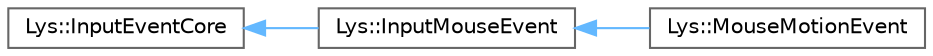 digraph "Graphical Class Hierarchy"
{
 // LATEX_PDF_SIZE
  bgcolor="transparent";
  edge [fontname=Helvetica,fontsize=10,labelfontname=Helvetica,labelfontsize=10];
  node [fontname=Helvetica,fontsize=10,shape=box,height=0.2,width=0.4];
  rankdir="LR";
  Node0 [id="Node000000",label="Lys::InputEventCore",height=0.2,width=0.4,color="grey40", fillcolor="white", style="filled",URL="$classLys_1_1InputEventCore.html",tooltip=" "];
  Node0 -> Node1 [id="edge5_Node000000_Node000001",dir="back",color="steelblue1",style="solid",tooltip=" "];
  Node1 [id="Node000001",label="Lys::InputMouseEvent",height=0.2,width=0.4,color="grey40", fillcolor="white", style="filled",URL="$classLys_1_1InputMouseEvent.html",tooltip=" "];
  Node1 -> Node2 [id="edge6_Node000001_Node000002",dir="back",color="steelblue1",style="solid",tooltip=" "];
  Node2 [id="Node000002",label="Lys::MouseMotionEvent",height=0.2,width=0.4,color="grey40", fillcolor="white", style="filled",URL="$classLys_1_1MouseMotionEvent.html",tooltip=" "];
}
